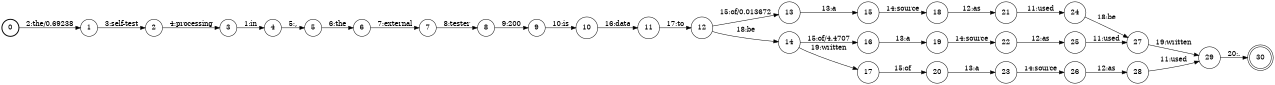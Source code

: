 digraph FST {
rankdir = LR;
size = "8.5,11";
label = "";
center = 1;
orientation = Portrait;
ranksep = "0.4";
nodesep = "0.25";
0 [label = "0", shape = circle, style = bold, fontsize = 14]
	0 -> 1 [label = "2:the/0.69238", fontsize = 14];
1 [label = "1", shape = circle, style = solid, fontsize = 14]
	1 -> 2 [label = "3:self-test", fontsize = 14];
2 [label = "2", shape = circle, style = solid, fontsize = 14]
	2 -> 3 [label = "4:processing", fontsize = 14];
3 [label = "3", shape = circle, style = solid, fontsize = 14]
	3 -> 4 [label = "1:in", fontsize = 14];
4 [label = "4", shape = circle, style = solid, fontsize = 14]
	4 -> 5 [label = "5:,", fontsize = 14];
5 [label = "5", shape = circle, style = solid, fontsize = 14]
	5 -> 6 [label = "6:the", fontsize = 14];
6 [label = "6", shape = circle, style = solid, fontsize = 14]
	6 -> 7 [label = "7:external", fontsize = 14];
7 [label = "7", shape = circle, style = solid, fontsize = 14]
	7 -> 8 [label = "8:tester", fontsize = 14];
8 [label = "8", shape = circle, style = solid, fontsize = 14]
	8 -> 9 [label = "9:200", fontsize = 14];
9 [label = "9", shape = circle, style = solid, fontsize = 14]
	9 -> 10 [label = "10:is", fontsize = 14];
10 [label = "10", shape = circle, style = solid, fontsize = 14]
	10 -> 11 [label = "16:data", fontsize = 14];
11 [label = "11", shape = circle, style = solid, fontsize = 14]
	11 -> 12 [label = "17:to", fontsize = 14];
12 [label = "12", shape = circle, style = solid, fontsize = 14]
	12 -> 13 [label = "15:of/0.013672", fontsize = 14];
	12 -> 14 [label = "18:be", fontsize = 14];
13 [label = "13", shape = circle, style = solid, fontsize = 14]
	13 -> 15 [label = "13:a", fontsize = 14];
14 [label = "14", shape = circle, style = solid, fontsize = 14]
	14 -> 16 [label = "15:of/4.4707", fontsize = 14];
	14 -> 17 [label = "19:written", fontsize = 14];
15 [label = "15", shape = circle, style = solid, fontsize = 14]
	15 -> 18 [label = "14:source", fontsize = 14];
16 [label = "16", shape = circle, style = solid, fontsize = 14]
	16 -> 19 [label = "13:a", fontsize = 14];
17 [label = "17", shape = circle, style = solid, fontsize = 14]
	17 -> 20 [label = "15:of", fontsize = 14];
18 [label = "18", shape = circle, style = solid, fontsize = 14]
	18 -> 21 [label = "12:as", fontsize = 14];
19 [label = "19", shape = circle, style = solid, fontsize = 14]
	19 -> 22 [label = "14:source", fontsize = 14];
20 [label = "20", shape = circle, style = solid, fontsize = 14]
	20 -> 23 [label = "13:a", fontsize = 14];
21 [label = "21", shape = circle, style = solid, fontsize = 14]
	21 -> 24 [label = "11:used", fontsize = 14];
22 [label = "22", shape = circle, style = solid, fontsize = 14]
	22 -> 25 [label = "12:as", fontsize = 14];
23 [label = "23", shape = circle, style = solid, fontsize = 14]
	23 -> 26 [label = "14:source", fontsize = 14];
24 [label = "24", shape = circle, style = solid, fontsize = 14]
	24 -> 27 [label = "18:be", fontsize = 14];
25 [label = "25", shape = circle, style = solid, fontsize = 14]
	25 -> 27 [label = "11:used", fontsize = 14];
26 [label = "26", shape = circle, style = solid, fontsize = 14]
	26 -> 28 [label = "12:as", fontsize = 14];
27 [label = "27", shape = circle, style = solid, fontsize = 14]
	27 -> 29 [label = "19:written", fontsize = 14];
28 [label = "28", shape = circle, style = solid, fontsize = 14]
	28 -> 29 [label = "11:used", fontsize = 14];
29 [label = "29", shape = circle, style = solid, fontsize = 14]
	29 -> 30 [label = "20:.", fontsize = 14];
30 [label = "30", shape = doublecircle, style = solid, fontsize = 14]
}
